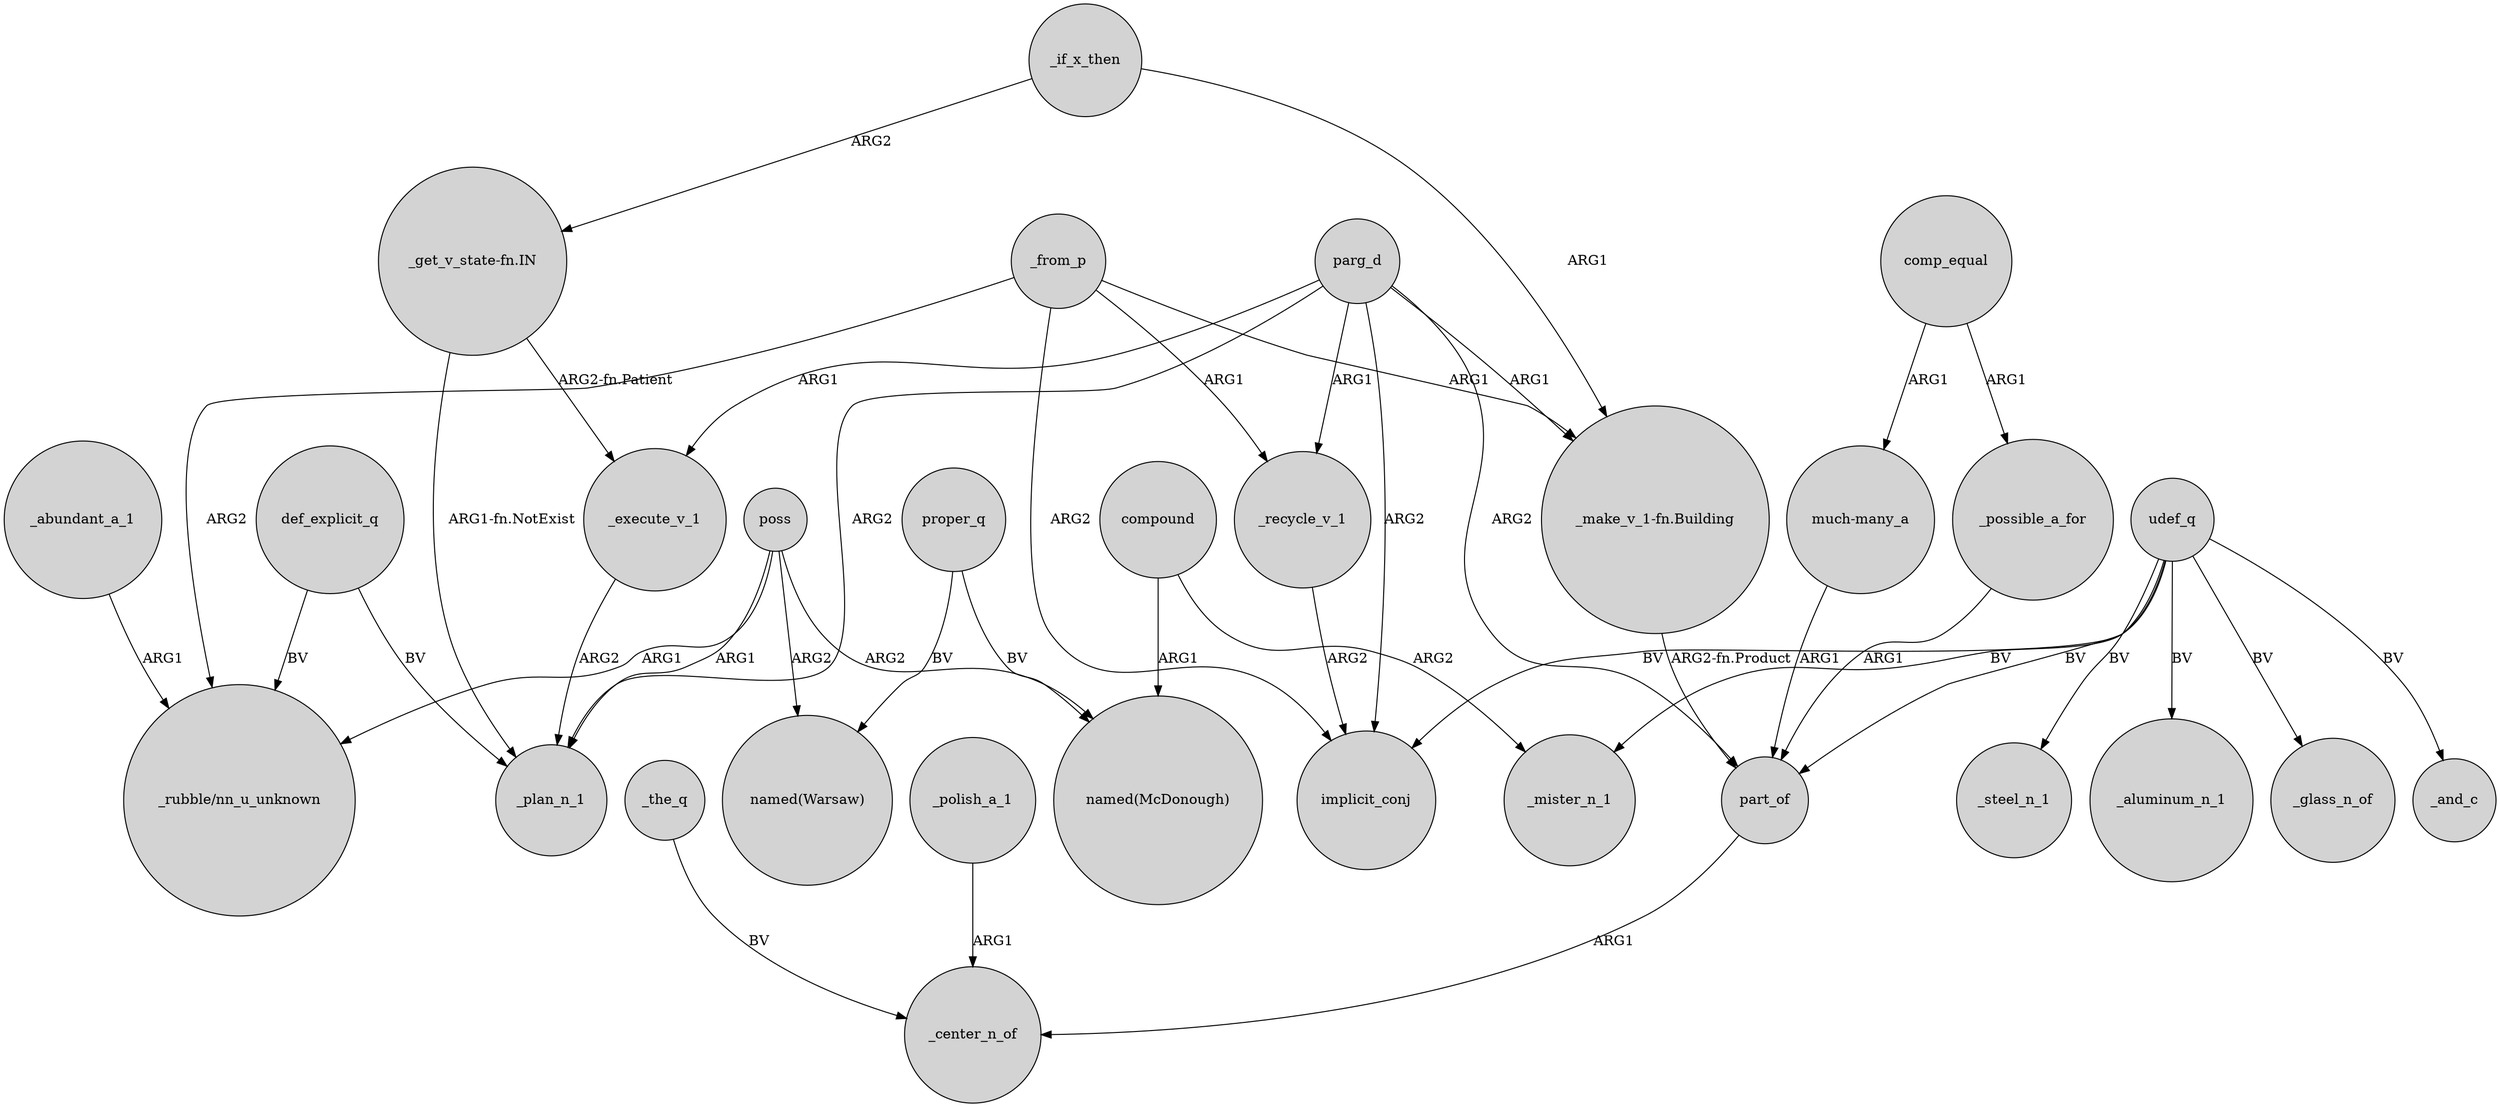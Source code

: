 digraph {
	node [shape=circle style=filled]
	poss -> _plan_n_1 [label=ARG1]
	parg_d -> implicit_conj [label=ARG2]
	_the_q -> _center_n_of [label=BV]
	parg_d -> "_make_v_1-fn.Building" [label=ARG1]
	_recycle_v_1 -> implicit_conj [label=ARG2]
	udef_q -> part_of [label=BV]
	parg_d -> _execute_v_1 [label=ARG1]
	proper_q -> "named(McDonough)" [label=BV]
	parg_d -> _recycle_v_1 [label=ARG1]
	"much-many_a" -> part_of [label=ARG1]
	compound -> _mister_n_1 [label=ARG2]
	_execute_v_1 -> _plan_n_1 [label=ARG2]
	def_explicit_q -> _plan_n_1 [label=BV]
	udef_q -> _mister_n_1 [label=BV]
	"_get_v_state-fn.IN" -> _plan_n_1 [label="ARG1-fn.NotExist"]
	part_of -> _center_n_of [label=ARG1]
	comp_equal -> "much-many_a" [label=ARG1]
	compound -> "named(McDonough)" [label=ARG1]
	parg_d -> _plan_n_1 [label=ARG2]
	udef_q -> _steel_n_1 [label=BV]
	udef_q -> implicit_conj [label=BV]
	poss -> "_rubble/nn_u_unknown" [label=ARG1]
	udef_q -> _aluminum_n_1 [label=BV]
	_from_p -> "_rubble/nn_u_unknown" [label=ARG2]
	"_get_v_state-fn.IN" -> _execute_v_1 [label="ARG2-fn.Patient"]
	_if_x_then -> "_get_v_state-fn.IN" [label=ARG2]
	_from_p -> _recycle_v_1 [label=ARG1]
	"_make_v_1-fn.Building" -> part_of [label="ARG2-fn.Product"]
	_possible_a_for -> part_of [label=ARG1]
	_from_p -> implicit_conj [label=ARG2]
	_if_x_then -> "_make_v_1-fn.Building" [label=ARG1]
	_from_p -> "_make_v_1-fn.Building" [label=ARG1]
	udef_q -> _glass_n_of [label=BV]
	poss -> "named(Warsaw)" [label=ARG2]
	_abundant_a_1 -> "_rubble/nn_u_unknown" [label=ARG1]
	parg_d -> part_of [label=ARG2]
	comp_equal -> _possible_a_for [label=ARG1]
	udef_q -> _and_c [label=BV]
	poss -> "named(McDonough)" [label=ARG2]
	proper_q -> "named(Warsaw)" [label=BV]
	_polish_a_1 -> _center_n_of [label=ARG1]
	def_explicit_q -> "_rubble/nn_u_unknown" [label=BV]
}
